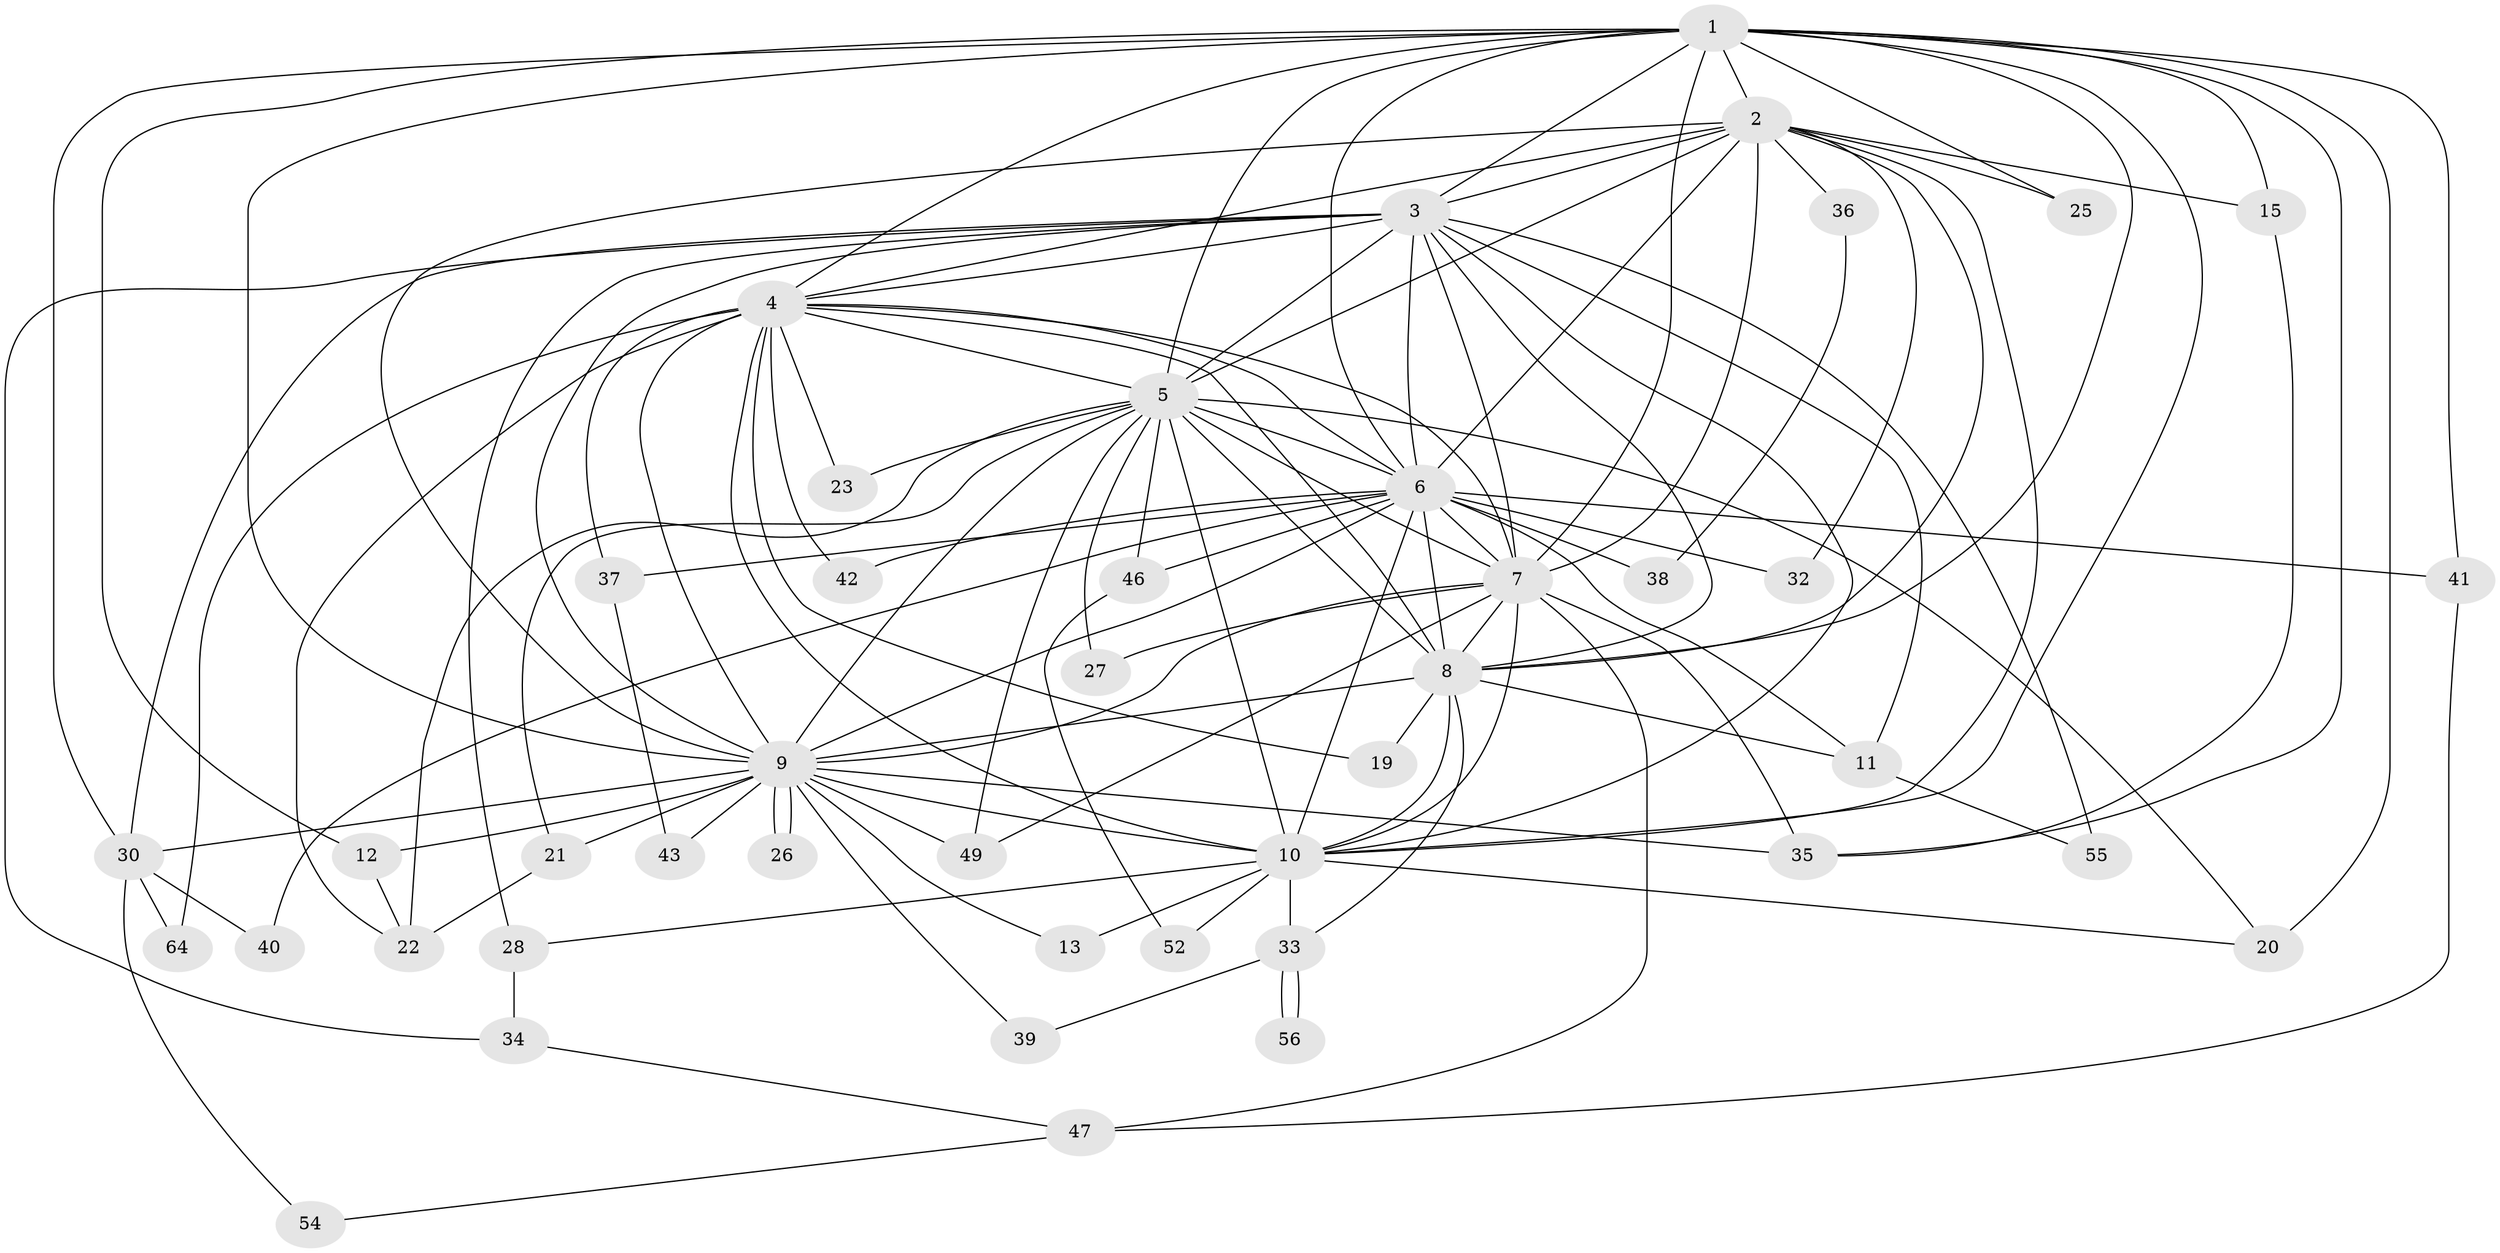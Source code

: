 // original degree distribution, {18: 0.03125, 12: 0.015625, 14: 0.046875, 17: 0.03125, 22: 0.015625, 15: 0.015625, 4: 0.09375, 3: 0.21875, 2: 0.484375, 6: 0.03125, 5: 0.015625}
// Generated by graph-tools (version 1.1) at 2025/11/02/27/25 16:11:04]
// undirected, 44 vertices, 121 edges
graph export_dot {
graph [start="1"]
  node [color=gray90,style=filled];
  1 [super="+57"];
  2 [super="+14"];
  3 [super="+18"];
  4 [super="+16"];
  5 [super="+17"];
  6 [super="+24"];
  7 [super="+44"];
  8 [super="+58"];
  9 [super="+45"];
  10 [super="+59"];
  11 [super="+62"];
  12 [super="+53"];
  13;
  15;
  19 [super="+31"];
  20 [super="+48"];
  21;
  22 [super="+29"];
  23;
  25;
  26;
  27;
  28;
  30 [super="+51"];
  32;
  33;
  34;
  35 [super="+60"];
  36;
  37;
  38;
  39;
  40;
  41;
  42;
  43;
  46;
  47 [super="+63"];
  49 [super="+50"];
  52;
  54;
  55;
  56 [super="+61"];
  64;
  1 -- 2 [weight=2];
  1 -- 3;
  1 -- 4;
  1 -- 5;
  1 -- 6;
  1 -- 7;
  1 -- 8;
  1 -- 9;
  1 -- 10;
  1 -- 12;
  1 -- 15;
  1 -- 25;
  1 -- 30 [weight=2];
  1 -- 35;
  1 -- 41;
  1 -- 20;
  2 -- 3;
  2 -- 4;
  2 -- 5 [weight=2];
  2 -- 6;
  2 -- 7;
  2 -- 8;
  2 -- 9;
  2 -- 10;
  2 -- 32;
  2 -- 36 [weight=2];
  2 -- 25;
  2 -- 15;
  3 -- 4 [weight=2];
  3 -- 5;
  3 -- 6;
  3 -- 7;
  3 -- 8 [weight=2];
  3 -- 9;
  3 -- 10;
  3 -- 28;
  3 -- 30;
  3 -- 55;
  3 -- 34;
  3 -- 11;
  4 -- 5;
  4 -- 6;
  4 -- 7;
  4 -- 8;
  4 -- 9 [weight=2];
  4 -- 10;
  4 -- 19;
  4 -- 22;
  4 -- 23;
  4 -- 37;
  4 -- 42;
  4 -- 64;
  5 -- 6;
  5 -- 7;
  5 -- 8;
  5 -- 9;
  5 -- 10 [weight=2];
  5 -- 20;
  5 -- 23;
  5 -- 27;
  5 -- 46;
  5 -- 21;
  5 -- 22;
  5 -- 49;
  6 -- 7;
  6 -- 8;
  6 -- 9 [weight=2];
  6 -- 10;
  6 -- 11;
  6 -- 32;
  6 -- 37;
  6 -- 38;
  6 -- 40;
  6 -- 41;
  6 -- 42;
  6 -- 46;
  7 -- 8;
  7 -- 9 [weight=2];
  7 -- 10;
  7 -- 27;
  7 -- 47;
  7 -- 49;
  7 -- 35;
  8 -- 9;
  8 -- 10;
  8 -- 11;
  8 -- 19 [weight=2];
  8 -- 33;
  9 -- 10;
  9 -- 12;
  9 -- 13;
  9 -- 21;
  9 -- 26;
  9 -- 26;
  9 -- 39;
  9 -- 43;
  9 -- 49;
  9 -- 30;
  9 -- 35;
  10 -- 13;
  10 -- 20;
  10 -- 28;
  10 -- 33;
  10 -- 52;
  11 -- 55;
  12 -- 22;
  15 -- 35;
  21 -- 22;
  28 -- 34;
  30 -- 40;
  30 -- 54;
  30 -- 64;
  33 -- 39;
  33 -- 56;
  33 -- 56;
  34 -- 47;
  36 -- 38;
  37 -- 43;
  41 -- 47;
  46 -- 52;
  47 -- 54;
}
